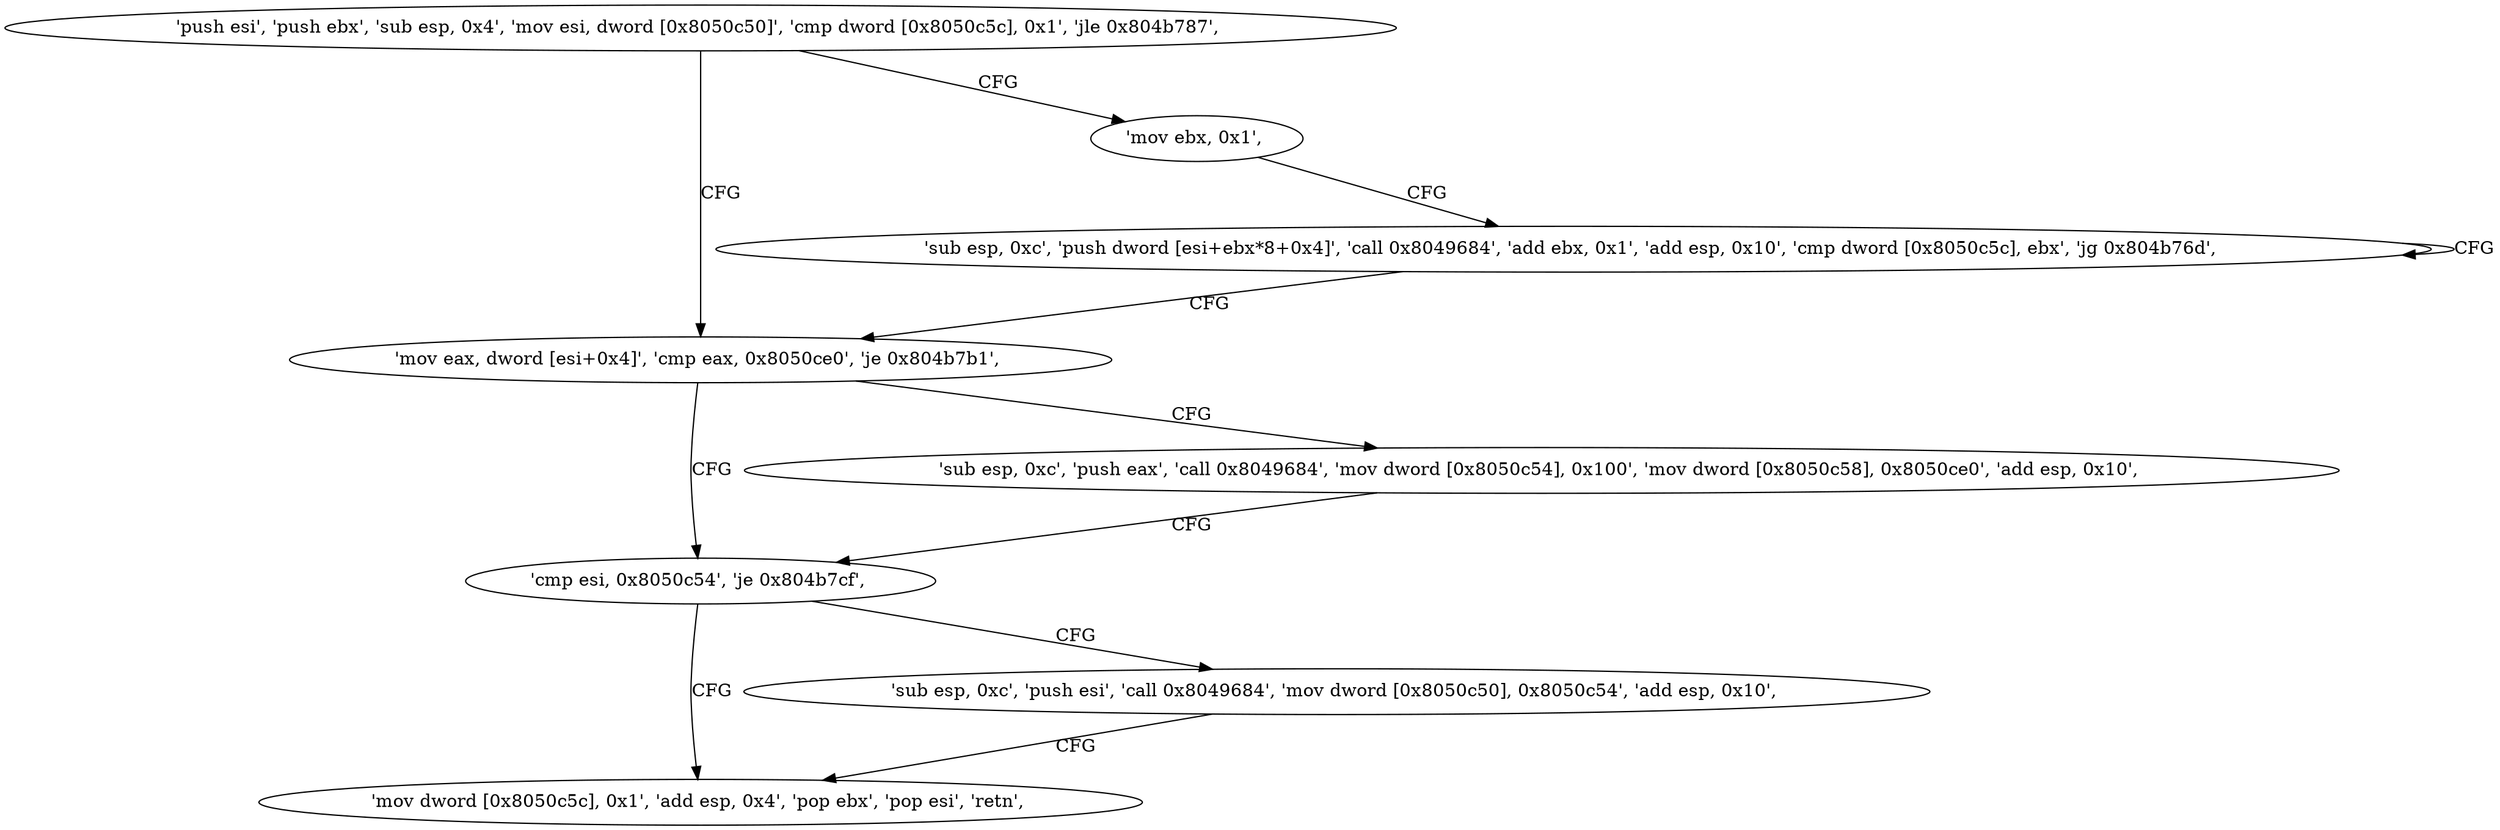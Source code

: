digraph "func" {
"134526804" [label = "'push esi', 'push ebx', 'sub esp, 0x4', 'mov esi, dword [0x8050c50]', 'cmp dword [0x8050c5c], 0x1', 'jle 0x804b787', " ]
"134526855" [label = "'mov eax, dword [esi+0x4]', 'cmp eax, 0x8050ce0', 'je 0x804b7b1', " ]
"134526824" [label = "'mov ebx, 0x1', " ]
"134526897" [label = "'cmp esi, 0x8050c54', 'je 0x804b7cf', " ]
"134526865" [label = "'sub esp, 0xc', 'push eax', 'call 0x8049684', 'mov dword [0x8050c54], 0x100', 'mov dword [0x8050c58], 0x8050ce0', 'add esp, 0x10', " ]
"134526829" [label = "'sub esp, 0xc', 'push dword [esi+ebx*8+0x4]', 'call 0x8049684', 'add ebx, 0x1', 'add esp, 0x10', 'cmp dword [0x8050c5c], ebx', 'jg 0x804b76d', " ]
"134526927" [label = "'mov dword [0x8050c5c], 0x1', 'add esp, 0x4', 'pop ebx', 'pop esi', 'retn', " ]
"134526905" [label = "'sub esp, 0xc', 'push esi', 'call 0x8049684', 'mov dword [0x8050c50], 0x8050c54', 'add esp, 0x10', " ]
"134526804" -> "134526855" [ label = "CFG" ]
"134526804" -> "134526824" [ label = "CFG" ]
"134526855" -> "134526897" [ label = "CFG" ]
"134526855" -> "134526865" [ label = "CFG" ]
"134526824" -> "134526829" [ label = "CFG" ]
"134526897" -> "134526927" [ label = "CFG" ]
"134526897" -> "134526905" [ label = "CFG" ]
"134526865" -> "134526897" [ label = "CFG" ]
"134526829" -> "134526829" [ label = "CFG" ]
"134526829" -> "134526855" [ label = "CFG" ]
"134526905" -> "134526927" [ label = "CFG" ]
}
